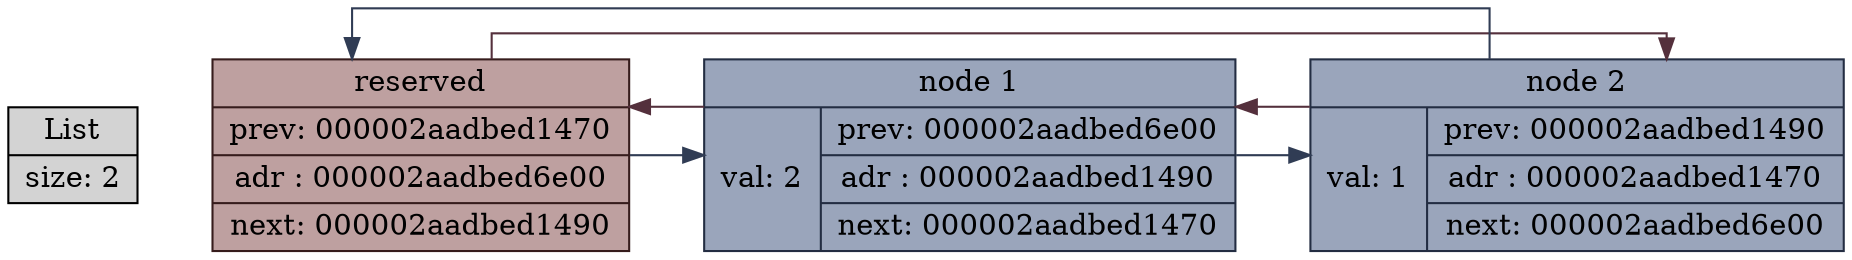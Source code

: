 digraph G{
rankdir=LR;node [shape=record,style="filled"];
splines=ortho;
info [label = "List | size: 2 "]info->node000002aadbed6e00 [style=invis, weight = 100]
node000002aadbed6e00 [label="reserved|prev: 000002aadbed1470|adr : 000002aadbed6e00|next: 000002aadbed1490",fillcolor="#BEA0A0",color="#361C1C"];
node000002aadbed6e00->node000002aadbed1490 [style=invis, weight = 100]
node000002aadbed6e00->node000002aadbed1490 [color="#303C54",constraint=false];
node000002aadbed6e00->node000002aadbed1470 [color="#54303c",constraint=false];
node000002aadbed1490 [label="node 1|{val: 2|{prev: 000002aadbed6e00|adr : 000002aadbed1490|next: 000002aadbed1470}}",fillcolor="#9AA5BB",color="#232D42"];
node000002aadbed1490->node000002aadbed1470 [style=invis, weight = 100]
node000002aadbed1490->node000002aadbed1470 [color="#303C54",constraint=false];
node000002aadbed1490->node000002aadbed6e00 [color="#54303c",constraint=false];
node000002aadbed1470 [label="node 2|{val: 1|{prev: 000002aadbed1490|adr : 000002aadbed1470|next: 000002aadbed6e00}}",fillcolor="#9AA5BB",color="#232D42"];
node000002aadbed1470->node000002aadbed6e00 [color="#303C54",constraint=false];
node000002aadbed1470->node000002aadbed1490 [color="#54303c",constraint=false];
}